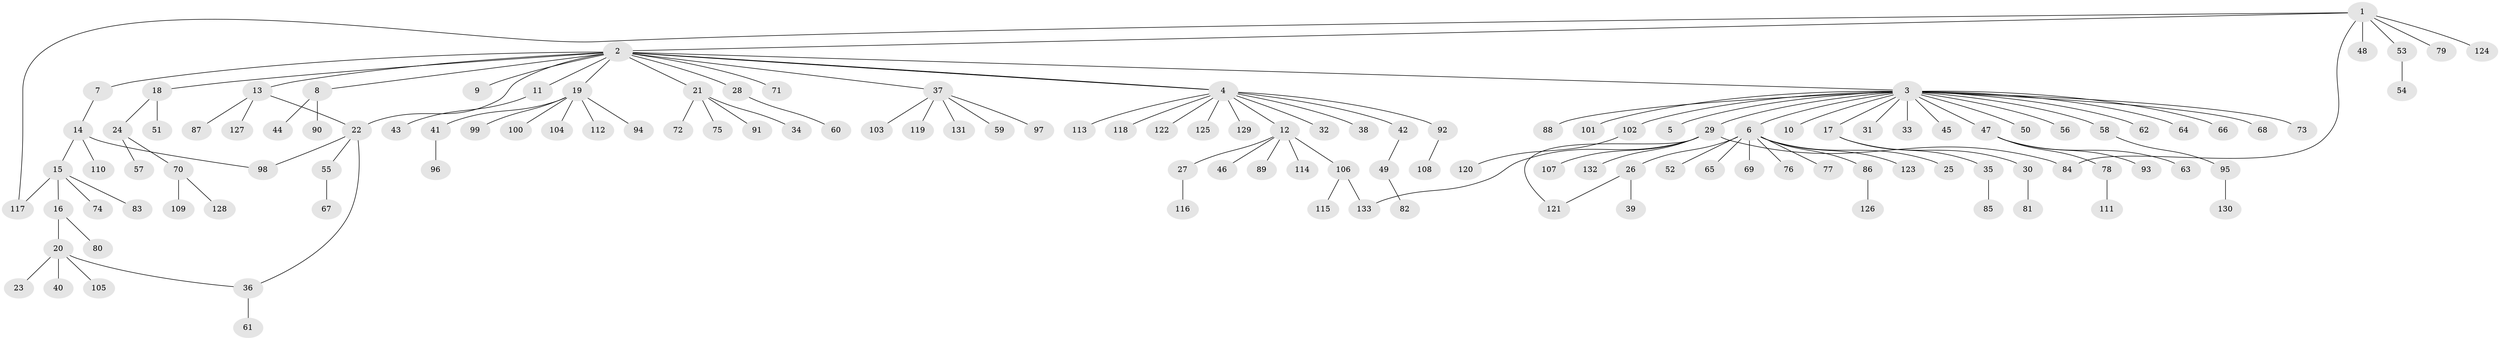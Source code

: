 // Generated by graph-tools (version 1.1) at 2025/11/02/27/25 16:11:15]
// undirected, 133 vertices, 140 edges
graph export_dot {
graph [start="1"]
  node [color=gray90,style=filled];
  1;
  2;
  3;
  4;
  5;
  6;
  7;
  8;
  9;
  10;
  11;
  12;
  13;
  14;
  15;
  16;
  17;
  18;
  19;
  20;
  21;
  22;
  23;
  24;
  25;
  26;
  27;
  28;
  29;
  30;
  31;
  32;
  33;
  34;
  35;
  36;
  37;
  38;
  39;
  40;
  41;
  42;
  43;
  44;
  45;
  46;
  47;
  48;
  49;
  50;
  51;
  52;
  53;
  54;
  55;
  56;
  57;
  58;
  59;
  60;
  61;
  62;
  63;
  64;
  65;
  66;
  67;
  68;
  69;
  70;
  71;
  72;
  73;
  74;
  75;
  76;
  77;
  78;
  79;
  80;
  81;
  82;
  83;
  84;
  85;
  86;
  87;
  88;
  89;
  90;
  91;
  92;
  93;
  94;
  95;
  96;
  97;
  98;
  99;
  100;
  101;
  102;
  103;
  104;
  105;
  106;
  107;
  108;
  109;
  110;
  111;
  112;
  113;
  114;
  115;
  116;
  117;
  118;
  119;
  120;
  121;
  122;
  123;
  124;
  125;
  126;
  127;
  128;
  129;
  130;
  131;
  132;
  133;
  1 -- 2;
  1 -- 48;
  1 -- 53;
  1 -- 79;
  1 -- 84;
  1 -- 117;
  1 -- 124;
  2 -- 3;
  2 -- 4;
  2 -- 4;
  2 -- 7;
  2 -- 8;
  2 -- 9;
  2 -- 11;
  2 -- 13;
  2 -- 18;
  2 -- 19;
  2 -- 21;
  2 -- 22;
  2 -- 28;
  2 -- 37;
  2 -- 71;
  3 -- 5;
  3 -- 6;
  3 -- 10;
  3 -- 17;
  3 -- 29;
  3 -- 31;
  3 -- 33;
  3 -- 45;
  3 -- 47;
  3 -- 50;
  3 -- 56;
  3 -- 58;
  3 -- 62;
  3 -- 64;
  3 -- 66;
  3 -- 68;
  3 -- 73;
  3 -- 88;
  3 -- 101;
  3 -- 102;
  4 -- 12;
  4 -- 32;
  4 -- 38;
  4 -- 42;
  4 -- 92;
  4 -- 113;
  4 -- 118;
  4 -- 122;
  4 -- 125;
  4 -- 129;
  6 -- 25;
  6 -- 26;
  6 -- 52;
  6 -- 65;
  6 -- 69;
  6 -- 76;
  6 -- 77;
  6 -- 86;
  6 -- 123;
  7 -- 14;
  8 -- 44;
  8 -- 90;
  11 -- 43;
  12 -- 27;
  12 -- 46;
  12 -- 89;
  12 -- 106;
  12 -- 114;
  13 -- 22;
  13 -- 87;
  13 -- 127;
  14 -- 15;
  14 -- 98;
  14 -- 110;
  15 -- 16;
  15 -- 74;
  15 -- 83;
  15 -- 117;
  16 -- 20;
  16 -- 80;
  17 -- 30;
  17 -- 35;
  18 -- 24;
  18 -- 51;
  19 -- 41;
  19 -- 94;
  19 -- 99;
  19 -- 100;
  19 -- 104;
  19 -- 112;
  20 -- 23;
  20 -- 36;
  20 -- 40;
  20 -- 105;
  21 -- 34;
  21 -- 72;
  21 -- 75;
  21 -- 91;
  22 -- 36;
  22 -- 55;
  22 -- 98;
  24 -- 57;
  24 -- 70;
  26 -- 39;
  26 -- 121;
  27 -- 116;
  28 -- 60;
  29 -- 84;
  29 -- 107;
  29 -- 121;
  29 -- 132;
  29 -- 133;
  30 -- 81;
  35 -- 85;
  36 -- 61;
  37 -- 59;
  37 -- 97;
  37 -- 103;
  37 -- 119;
  37 -- 131;
  41 -- 96;
  42 -- 49;
  47 -- 63;
  47 -- 78;
  47 -- 93;
  49 -- 82;
  53 -- 54;
  55 -- 67;
  58 -- 95;
  70 -- 109;
  70 -- 128;
  78 -- 111;
  86 -- 126;
  92 -- 108;
  95 -- 130;
  102 -- 120;
  106 -- 115;
  106 -- 133;
}
